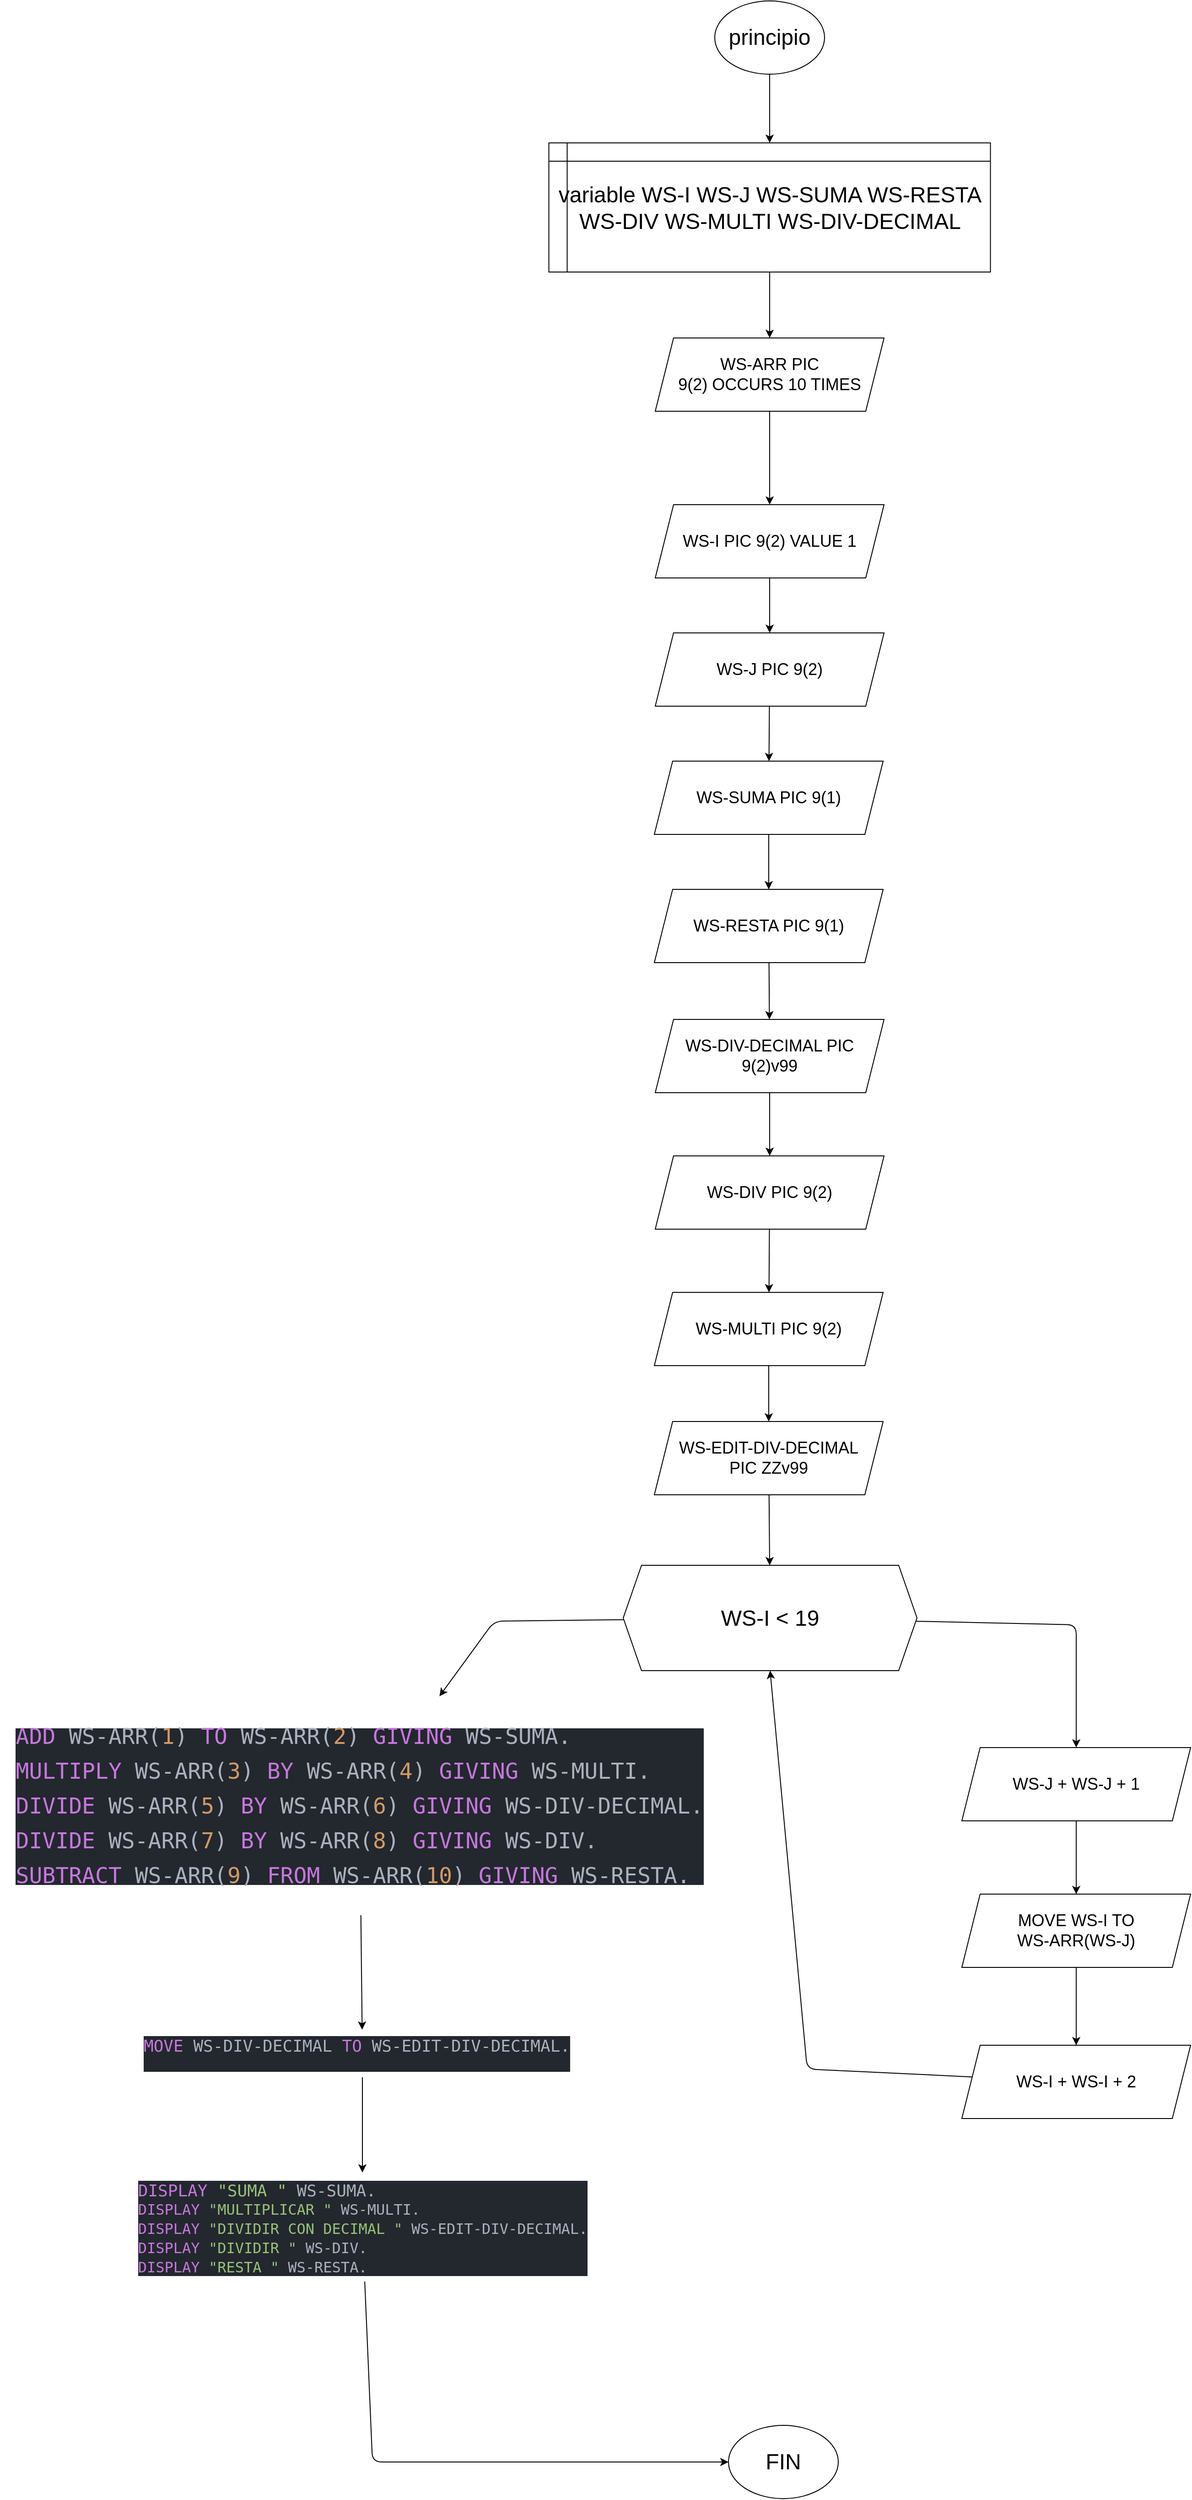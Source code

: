 <mxfile>
    <diagram id="PVPJdrrKTaS7TYn7uk7D" name="Page-1">
        <mxGraphModel dx="2074" dy="1003" grid="0" gridSize="10" guides="1" tooltips="1" connect="1" arrows="1" fold="1" page="0" pageScale="1" pageWidth="827" pageHeight="1169" math="0" shadow="0">
            <root>
                <mxCell id="0"/>
                <mxCell id="1" parent="0"/>
                <mxCell id="5" style="edgeStyle=none;html=1;entryX=0.5;entryY=0;entryDx=0;entryDy=0;fontFamily=Garamond;fontSize=18;" parent="1" source="2" target="3" edge="1">
                    <mxGeometry relative="1" as="geometry"/>
                </mxCell>
                <mxCell id="2" value="&lt;span style=&quot;font-size: 18px;&quot;&gt;WS-SUMA PIC 9(1)&lt;/span&gt;" style="shape=parallelogram;perimeter=parallelogramPerimeter;whiteSpace=wrap;html=1;fixedSize=1;align=center;" parent="1" vertex="1">
                    <mxGeometry x="222" y="503" width="250" height="80" as="geometry"/>
                </mxCell>
                <mxCell id="6" style="edgeStyle=none;html=1;fontFamily=Garamond;fontSize=18;" parent="1" source="3" target="38" edge="1">
                    <mxGeometry relative="1" as="geometry">
                        <mxPoint x="347.0" y="773" as="targetPoint"/>
                    </mxGeometry>
                </mxCell>
                <mxCell id="3" value="&lt;span style=&quot;font-size: 18px;&quot;&gt;WS-RESTA PIC 9(1)&lt;/span&gt;" style="shape=parallelogram;perimeter=parallelogramPerimeter;whiteSpace=wrap;html=1;fixedSize=1;align=center;" parent="1" vertex="1">
                    <mxGeometry x="222" y="643" width="250" height="80" as="geometry"/>
                </mxCell>
                <mxCell id="42" style="edgeStyle=none;html=1;fontSize=24;" edge="1" parent="1" source="10" target="40">
                    <mxGeometry relative="1" as="geometry"/>
                </mxCell>
                <mxCell id="10" value="&lt;span style=&quot;font-size: 18px;&quot;&gt;WS-DIV PIC 9(2)&lt;/span&gt;" style="shape=parallelogram;perimeter=parallelogramPerimeter;whiteSpace=wrap;html=1;fixedSize=1;align=center;" parent="1" vertex="1">
                    <mxGeometry x="223" y="934" width="250" height="80" as="geometry"/>
                </mxCell>
                <mxCell id="26" style="edgeStyle=none;html=1;fontSize=24;" edge="1" parent="1" source="24" target="25">
                    <mxGeometry relative="1" as="geometry"/>
                </mxCell>
                <mxCell id="24" value="&lt;font style=&quot;font-size: 24px;&quot;&gt;principio&lt;/font&gt;" style="ellipse;whiteSpace=wrap;html=1;" vertex="1" parent="1">
                    <mxGeometry x="288" y="-327" width="120" height="80" as="geometry"/>
                </mxCell>
                <mxCell id="36" style="edgeStyle=none;html=1;fontSize=24;" edge="1" parent="1" source="25" target="34">
                    <mxGeometry relative="1" as="geometry"/>
                </mxCell>
                <mxCell id="25" value="variable WS-I WS-J WS-SUMA WS-RESTA WS-DIV WS-MULTI WS-DIV-DECIMAL" style="shape=internalStorage;whiteSpace=wrap;html=1;backgroundOutline=1;fontSize=24;" vertex="1" parent="1">
                    <mxGeometry x="106.75" y="-172" width="482.5" height="141" as="geometry"/>
                </mxCell>
                <mxCell id="31" value="&lt;span style=&quot;font-size: 18px;&quot;&gt;WS-I PIC 9(2) VALUE 1&lt;/span&gt;" style="shape=parallelogram;perimeter=parallelogramPerimeter;whiteSpace=wrap;html=1;fixedSize=1;align=center;" vertex="1" parent="1">
                    <mxGeometry x="223" y="223" width="250" height="80" as="geometry"/>
                </mxCell>
                <mxCell id="32" style="edgeStyle=none;html=1;entryX=0.5;entryY=0;entryDx=0;entryDy=0;fontFamily=Garamond;fontSize=18;" edge="1" parent="1" target="33">
                    <mxGeometry relative="1" as="geometry">
                        <mxPoint x="348" y="303" as="sourcePoint"/>
                    </mxGeometry>
                </mxCell>
                <mxCell id="43" style="edgeStyle=none;html=1;fontSize=24;" edge="1" parent="1" source="33" target="2">
                    <mxGeometry relative="1" as="geometry"/>
                </mxCell>
                <mxCell id="33" value="&lt;span style=&quot;font-size: 18px;&quot;&gt;WS-J PIC 9(2)&lt;/span&gt;" style="shape=parallelogram;perimeter=parallelogramPerimeter;whiteSpace=wrap;html=1;fixedSize=1;align=center;" vertex="1" parent="1">
                    <mxGeometry x="223" y="363" width="250" height="80" as="geometry"/>
                </mxCell>
                <mxCell id="37" style="edgeStyle=none;html=1;fontSize=24;" edge="1" parent="1" source="34" target="31">
                    <mxGeometry relative="1" as="geometry"/>
                </mxCell>
                <mxCell id="34" value="&lt;span style=&quot;font-size: 18px;&quot;&gt;WS-ARR PIC &lt;br&gt;9(2) OCCURS 10 TIMES&lt;/span&gt;" style="shape=parallelogram;perimeter=parallelogramPerimeter;whiteSpace=wrap;html=1;fixedSize=1;align=center;" vertex="1" parent="1">
                    <mxGeometry x="223" y="41" width="250" height="80" as="geometry"/>
                </mxCell>
                <mxCell id="41" style="edgeStyle=none;html=1;fontSize=24;" edge="1" parent="1" source="38" target="10">
                    <mxGeometry relative="1" as="geometry"/>
                </mxCell>
                <mxCell id="38" value="&lt;span style=&quot;font-size: 18px;&quot;&gt;WS-DIV-DECIMAL PIC &lt;br&gt;9(2)v99&lt;/span&gt;" style="shape=parallelogram;perimeter=parallelogramPerimeter;whiteSpace=wrap;html=1;fixedSize=1;align=center;" vertex="1" parent="1">
                    <mxGeometry x="223" y="785" width="250" height="80" as="geometry"/>
                </mxCell>
                <mxCell id="47" style="edgeStyle=none;html=1;fontSize=24;" edge="1" parent="1" source="40" target="46">
                    <mxGeometry relative="1" as="geometry"/>
                </mxCell>
                <mxCell id="40" value="&lt;span style=&quot;font-size: 18px;&quot;&gt;WS-MULTI PIC 9(2)&lt;/span&gt;" style="shape=parallelogram;perimeter=parallelogramPerimeter;whiteSpace=wrap;html=1;fixedSize=1;align=center;" vertex="1" parent="1">
                    <mxGeometry x="222" y="1083" width="250" height="80" as="geometry"/>
                </mxCell>
                <mxCell id="49" style="edgeStyle=none;html=1;fontSize=24;" edge="1" parent="1" source="46" target="48">
                    <mxGeometry relative="1" as="geometry"/>
                </mxCell>
                <mxCell id="46" value="&lt;span style=&quot;font-size: 18px;&quot;&gt;WS-EDIT-DIV-DECIMAL PIC&amp;nbsp;ZZv99&lt;br&gt;&lt;/span&gt;" style="shape=parallelogram;perimeter=parallelogramPerimeter;whiteSpace=wrap;html=1;fixedSize=1;align=center;" vertex="1" parent="1">
                    <mxGeometry x="222" y="1224" width="250" height="80" as="geometry"/>
                </mxCell>
                <mxCell id="64" style="edgeStyle=none;html=1;entryX=0.5;entryY=0;entryDx=0;entryDy=0;fontSize=24;" edge="1" parent="1" source="48" target="52">
                    <mxGeometry relative="1" as="geometry">
                        <Array as="points">
                            <mxPoint x="683" y="1446"/>
                        </Array>
                    </mxGeometry>
                </mxCell>
                <mxCell id="66" style="edgeStyle=none;html=1;fontSize=24;" edge="1" parent="1" source="48" target="65">
                    <mxGeometry relative="1" as="geometry">
                        <Array as="points">
                            <mxPoint x="47" y="1442"/>
                        </Array>
                    </mxGeometry>
                </mxCell>
                <mxCell id="48" value="WS-I &amp;lt; 19" style="shape=hexagon;perimeter=hexagonPerimeter2;whiteSpace=wrap;html=1;fixedSize=1;fontSize=24;" vertex="1" parent="1">
                    <mxGeometry x="188" y="1381" width="321" height="115" as="geometry"/>
                </mxCell>
                <mxCell id="55" style="edgeStyle=none;html=1;fontSize=24;" edge="1" parent="1" source="52" target="54">
                    <mxGeometry relative="1" as="geometry"/>
                </mxCell>
                <mxCell id="52" value="&lt;span style=&quot;font-size: 18px;&quot;&gt;WS-J + WS-J + 1&lt;br&gt;&lt;/span&gt;" style="shape=parallelogram;perimeter=parallelogramPerimeter;whiteSpace=wrap;html=1;fixedSize=1;align=center;" vertex="1" parent="1">
                    <mxGeometry x="558" y="1580" width="250" height="80" as="geometry"/>
                </mxCell>
                <mxCell id="61" style="edgeStyle=none;html=1;entryX=0.5;entryY=0;entryDx=0;entryDy=0;fontSize=24;" edge="1" parent="1" source="54" target="60">
                    <mxGeometry relative="1" as="geometry"/>
                </mxCell>
                <mxCell id="54" value="&lt;span style=&quot;font-size: 18px;&quot;&gt;MOVE WS-I TO &lt;br&gt;WS-ARR(WS-J)&lt;br&gt;&lt;/span&gt;" style="shape=parallelogram;perimeter=parallelogramPerimeter;whiteSpace=wrap;html=1;fixedSize=1;align=center;" vertex="1" parent="1">
                    <mxGeometry x="558" y="1740" width="250" height="80" as="geometry"/>
                </mxCell>
                <mxCell id="63" style="edgeStyle=none;html=1;entryX=0.5;entryY=1;entryDx=0;entryDy=0;fontSize=24;" edge="1" parent="1" source="60" target="48">
                    <mxGeometry relative="1" as="geometry">
                        <Array as="points">
                            <mxPoint x="389" y="1931"/>
                        </Array>
                    </mxGeometry>
                </mxCell>
                <mxCell id="60" value="&lt;span style=&quot;font-size: 18px;&quot;&gt;WS-I + WS-I + 2&lt;br&gt;&lt;/span&gt;" style="shape=parallelogram;perimeter=parallelogramPerimeter;whiteSpace=wrap;html=1;fixedSize=1;align=center;" vertex="1" parent="1">
                    <mxGeometry x="558" y="1905" width="250" height="80" as="geometry"/>
                </mxCell>
                <mxCell id="68" style="edgeStyle=none;html=1;fontSize=24;" edge="1" parent="1" source="65" target="67">
                    <mxGeometry relative="1" as="geometry"/>
                </mxCell>
                <mxCell id="65" value="&lt;div style=&quot;color: rgb(171, 178, 191); background-color: rgb(35, 39, 46); font-family: &amp;quot;JetBrains Mono&amp;quot;, &amp;quot;Droid Sans Mono&amp;quot;, &amp;quot;monospace&amp;quot;, monospace; line-height: 19px;&quot;&gt;&lt;div style=&quot;text-align: left;&quot;&gt;             &lt;font style=&quot;font-size: 24px;&quot;&gt;&lt;span style=&quot;color: rgb(198, 120, 221);&quot;&gt;ADD&lt;/span&gt;       WS-ARR(&lt;span style=&quot;color: rgb(209, 154, 102);&quot;&gt;1&lt;/span&gt;)  &lt;span style=&quot;color: rgb(198, 120, 221);&quot;&gt;TO&lt;/span&gt; WS-ARR(&lt;span style=&quot;color: rgb(209, 154, 102);&quot;&gt;2&lt;/span&gt;)    &lt;span style=&quot;color: rgb(198, 120, 221);&quot;&gt;GIVING&lt;/span&gt; WS-SUMA.&lt;/font&gt;&lt;/div&gt;&lt;div style=&quot;text-align: left;&quot;&gt;&lt;font style=&quot;font-size: 24px;&quot;&gt;&lt;br&gt;&lt;/font&gt;&lt;/div&gt;&lt;div style=&quot;text-align: left;&quot;&gt;             &lt;font style=&quot;font-size: 24px;&quot;&gt;&lt;span style=&quot;color: #c678dd;&quot;&gt;MULTIPLY&lt;/span&gt;  WS-ARR(&lt;span style=&quot;color: #d19a66;&quot;&gt;3&lt;/span&gt;)  &lt;span style=&quot;color: #c678dd;&quot;&gt;BY&lt;/span&gt; WS-ARR(&lt;span style=&quot;color: #d19a66;&quot;&gt;4&lt;/span&gt;)    &lt;span style=&quot;color: #c678dd;&quot;&gt;GIVING&lt;/span&gt; WS-MULTI.&lt;/font&gt;&lt;/div&gt;&lt;div style=&quot;text-align: left;&quot;&gt;&lt;font style=&quot;font-size: 24px;&quot;&gt;&lt;span style=&quot;color: #c678dd;&quot;&gt;&lt;br&gt;&lt;/span&gt;&lt;/font&gt;&lt;/div&gt;&lt;div style=&quot;text-align: left;&quot;&gt;             &lt;font style=&quot;font-size: 24px;&quot;&gt;&lt;span style=&quot;color: #c678dd;&quot;&gt;DIVIDE&lt;/span&gt;    WS-ARR(&lt;span style=&quot;color: #d19a66;&quot;&gt;5&lt;/span&gt;)  &lt;span style=&quot;color: #c678dd;&quot;&gt;BY&lt;/span&gt; WS-ARR(&lt;span style=&quot;color: #d19a66;&quot;&gt;6&lt;/span&gt;)&amp;nbsp;&lt;/font&gt;&lt;span style=&quot;color: rgb(198, 120, 221);&quot;&gt;GIVING&lt;/span&gt; WS-DIV-DECIMAL.&lt;/div&gt;&lt;div style=&quot;text-align: left;&quot;&gt;&lt;font style=&quot;font-size: 24px;&quot;&gt;&lt;span style=&quot;color: #c678dd;&quot;&gt;&lt;br&gt;&lt;/span&gt;&lt;/font&gt;&lt;/div&gt;&lt;div style=&quot;text-align: left;&quot;&gt;             &lt;font style=&quot;font-size: 24px;&quot;&gt;&lt;span style=&quot;color: #c678dd;&quot;&gt;DIVIDE&lt;/span&gt;    WS-ARR(&lt;span style=&quot;color: #d19a66;&quot;&gt;7&lt;/span&gt;)  &lt;span style=&quot;color: #c678dd;&quot;&gt;BY&lt;/span&gt; WS-ARR(&lt;span style=&quot;color: #d19a66;&quot;&gt;8&lt;/span&gt;)    &lt;span style=&quot;color: #c678dd;&quot;&gt;GIVING&lt;/span&gt; WS-DIV.&lt;/font&gt;&lt;/div&gt;&lt;div style=&quot;text-align: left;&quot;&gt;&lt;font style=&quot;font-size: 24px;&quot;&gt;&lt;br&gt;&lt;/font&gt;&lt;/div&gt;&lt;div style=&quot;text-align: left;&quot;&gt;             &lt;font style=&quot;font-size: 24px;&quot;&gt;&lt;span style=&quot;color: rgb(198, 120, 221);&quot;&gt;SUBTRACT&lt;/span&gt;  WS-ARR(&lt;span style=&quot;color: rgb(209, 154, 102);&quot;&gt;9&lt;/span&gt;)  &lt;span style=&quot;color: rgb(198, 120, 221);&quot;&gt;FROM&lt;/span&gt; WS-ARR(&lt;span style=&quot;color: rgb(209, 154, 102);&quot;&gt;10&lt;/span&gt;) &lt;span style=&quot;color: rgb(198, 120, 221);&quot;&gt;GIVING&lt;/span&gt; WS-RESTA.&lt;/font&gt;&lt;/div&gt;&lt;/div&gt;" style="text;html=1;strokeColor=none;fillColor=none;align=center;verticalAlign=middle;whiteSpace=wrap;rounded=0;fontSize=24;" vertex="1" parent="1">
                    <mxGeometry x="-493" y="1524" width="786" height="239" as="geometry"/>
                </mxCell>
                <mxCell id="71" style="edgeStyle=none;html=1;fontSize=18;" edge="1" parent="1" source="67" target="69">
                    <mxGeometry relative="1" as="geometry"/>
                </mxCell>
                <mxCell id="67" value="&lt;div style=&quot;color: rgb(171, 178, 191); background-color: rgb(35, 39, 46); font-family: &amp;quot;JetBrains Mono&amp;quot;, &amp;quot;Droid Sans Mono&amp;quot;, &amp;quot;monospace&amp;quot;, monospace; line-height: 19px;&quot;&gt;&lt;div style=&quot;&quot;&gt;             &lt;font style=&quot;font-size: 18px;&quot;&gt;&lt;span style=&quot;color: rgb(198, 120, 221);&quot;&gt;MOVE&lt;/span&gt; WS-DIV-DECIMAL &lt;span style=&quot;color: rgb(198, 120, 221);&quot;&gt;TO&lt;/span&gt; WS-EDIT-DIV-DECIMAL.&lt;/font&gt;&lt;/div&gt;&lt;br&gt;&lt;/div&gt;" style="text;html=1;align=left;verticalAlign=middle;resizable=0;points=[];autosize=1;strokeColor=none;fillColor=none;fontSize=24;" vertex="1" parent="1">
                    <mxGeometry x="-338" y="1888" width="482" height="52" as="geometry"/>
                </mxCell>
                <mxCell id="73" style="edgeStyle=none;html=1;entryX=0;entryY=0.5;entryDx=0;entryDy=0;fontSize=18;" edge="1" parent="1" source="69" target="72">
                    <mxGeometry relative="1" as="geometry">
                        <Array as="points">
                            <mxPoint x="-86" y="2360"/>
                        </Array>
                    </mxGeometry>
                </mxCell>
                <mxCell id="69" value="&lt;div style=&quot;color: rgb(171, 178, 191); background-color: rgb(35, 39, 46); font-family: &amp;quot;JetBrains Mono&amp;quot;, &amp;quot;Droid Sans Mono&amp;quot;, &amp;quot;monospace&amp;quot;, monospace; line-height: 19px;&quot;&gt;&lt;div style=&quot;text-align: left;&quot;&gt;             &lt;font style=&quot;font-size: 18px;&quot;&gt;&lt;span style=&quot;color: rgb(198, 120, 221);&quot;&gt;DISPLAY&lt;/span&gt; &lt;span style=&quot;color: rgb(152, 195, 121);&quot;&gt;&quot;SUMA                 &quot;&lt;/span&gt; WS-SUMA.&lt;/font&gt;&lt;/div&gt;&lt;div style=&quot;text-align: left;&quot;&gt;             &lt;font size=&quot;3&quot;&gt;&lt;span style=&quot;color: #c678dd;&quot;&gt;DISPLAY&lt;/span&gt; &lt;span style=&quot;color: #98c379;&quot;&gt;&quot;MULTIPLICAR          &quot;&lt;/span&gt; WS-MULTI.&lt;/font&gt;&lt;/div&gt;&lt;div style=&quot;text-align: left;&quot;&gt;             &lt;font size=&quot;3&quot;&gt;&lt;span style=&quot;color: #c678dd;&quot;&gt;DISPLAY&lt;/span&gt; &lt;span style=&quot;color: #98c379;&quot;&gt;&quot;DIVIDIR CON DECIMAL  &quot;&lt;/span&gt; WS-EDIT-DIV-DECIMAL.&lt;/font&gt;&lt;/div&gt;&lt;div style=&quot;text-align: left;&quot;&gt;             &lt;font size=&quot;3&quot;&gt;&lt;span style=&quot;color: #c678dd;&quot;&gt;DISPLAY&lt;/span&gt; &lt;span style=&quot;color: #98c379;&quot;&gt;&quot;DIVIDIR              &quot;&lt;/span&gt; WS-DIV.&lt;/font&gt;&lt;/div&gt;&lt;div style=&quot;text-align: left;&quot;&gt;             &lt;font size=&quot;3&quot;&gt;&lt;span style=&quot;color: rgb(198, 120, 221);&quot;&gt;DISPLAY&lt;/span&gt; &lt;span style=&quot;color: rgb(152, 195, 121);&quot;&gt;&quot;RESTA                &quot;&lt;/span&gt; WS-RESTA.&lt;/font&gt;&lt;/div&gt;&lt;/div&gt;" style="text;html=1;align=center;verticalAlign=middle;resizable=0;points=[];autosize=1;strokeColor=none;fillColor=none;fontSize=24;" vertex="1" parent="1">
                    <mxGeometry x="-350.5" y="2044" width="507" height="119" as="geometry"/>
                </mxCell>
                <mxCell id="72" value="&lt;font style=&quot;font-size: 24px;&quot;&gt;FIN&lt;/font&gt;" style="ellipse;whiteSpace=wrap;html=1;" vertex="1" parent="1">
                    <mxGeometry x="303" y="2320" width="120" height="80" as="geometry"/>
                </mxCell>
            </root>
        </mxGraphModel>
    </diagram>
</mxfile>